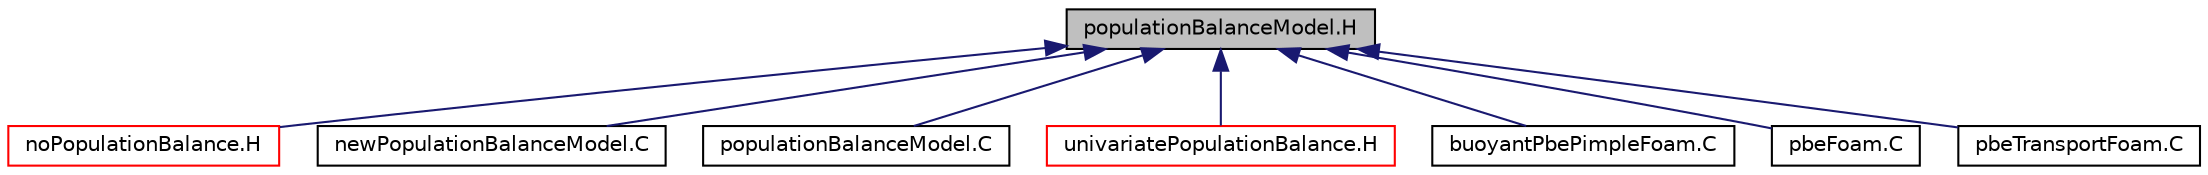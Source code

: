 digraph "populationBalanceModel.H"
{
  bgcolor="transparent";
  edge [fontname="Helvetica",fontsize="10",labelfontname="Helvetica",labelfontsize="10"];
  node [fontname="Helvetica",fontsize="10",shape=record];
  Node1 [label="populationBalanceModel.H",height=0.2,width=0.4,color="black", fillcolor="grey75", style="filled", fontcolor="black"];
  Node1 -> Node2 [dir="back",color="midnightblue",fontsize="10",style="solid",fontname="Helvetica"];
  Node2 [label="noPopulationBalance.H",height=0.2,width=0.4,color="red",URL="$a00195.html"];
  Node1 -> Node3 [dir="back",color="midnightblue",fontsize="10",style="solid",fontname="Helvetica"];
  Node3 [label="newPopulationBalanceModel.C",height=0.2,width=0.4,color="black",URL="$a00184.html"];
  Node1 -> Node4 [dir="back",color="midnightblue",fontsize="10",style="solid",fontname="Helvetica"];
  Node4 [label="populationBalanceModel.C",height=0.2,width=0.4,color="black",URL="$a00206.html"];
  Node1 -> Node5 [dir="back",color="midnightblue",fontsize="10",style="solid",fontname="Helvetica"];
  Node5 [label="univariatePopulationBalance.H",height=0.2,width=0.4,color="red",URL="$a00247.html"];
  Node1 -> Node6 [dir="back",color="midnightblue",fontsize="10",style="solid",fontname="Helvetica"];
  Node6 [label="buoyantPbePimpleFoam.C",height=0.2,width=0.4,color="black",URL="$a00088.html",tooltip="Transient solver for buoyant, turbulent flow of compressible fluids with solution of population balan..."];
  Node1 -> Node7 [dir="back",color="midnightblue",fontsize="10",style="solid",fontname="Helvetica"];
  Node7 [label="pbeFoam.C",height=0.2,width=0.4,color="black",URL="$a00201.html",tooltip="Solver for population balance problems. "];
  Node1 -> Node8 [dir="back",color="midnightblue",fontsize="10",style="solid",fontname="Helvetica"];
  Node8 [label="pbeTransportFoam.C",height=0.2,width=0.4,color="black",URL="$a00202.html",tooltip="Solver for population balance equation on steady velocity field. "];
}

